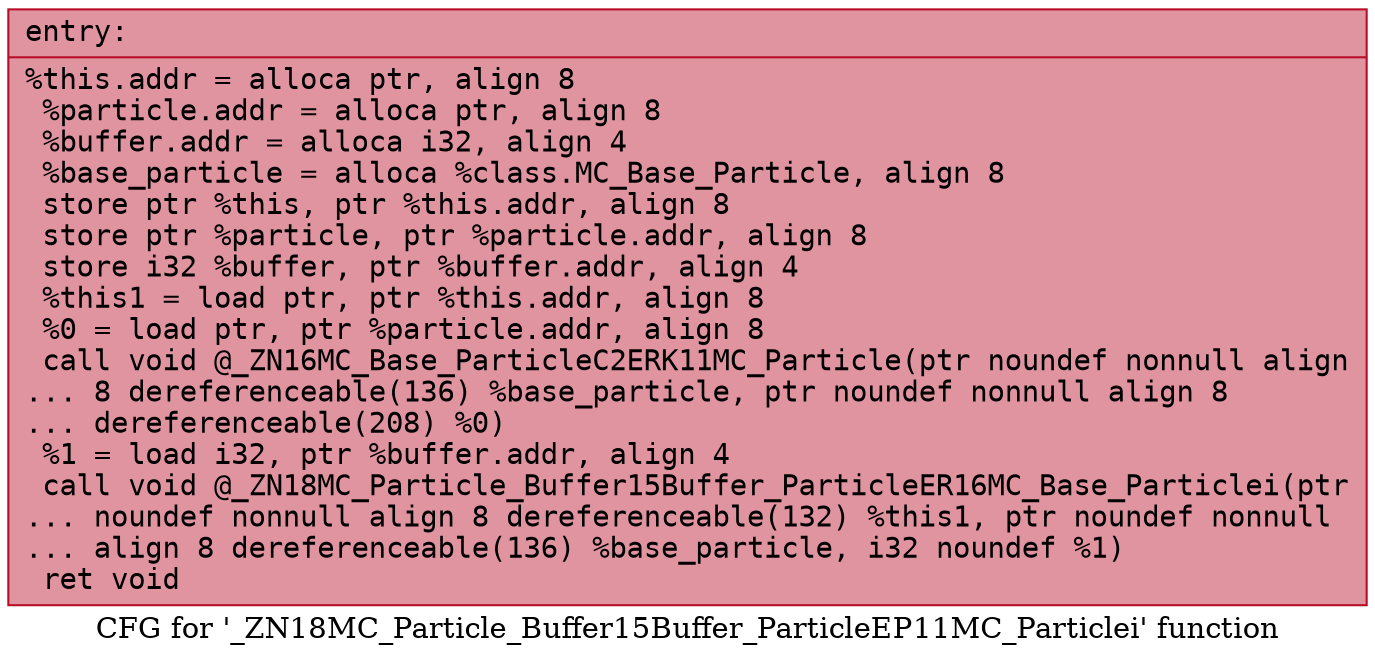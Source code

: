 digraph "CFG for '_ZN18MC_Particle_Buffer15Buffer_ParticleEP11MC_Particlei' function" {
	label="CFG for '_ZN18MC_Particle_Buffer15Buffer_ParticleEP11MC_Particlei' function";

	Node0x558b69480a40 [shape=record,color="#b70d28ff", style=filled, fillcolor="#b70d2870" fontname="Courier",label="{entry:\l|  %this.addr = alloca ptr, align 8\l  %particle.addr = alloca ptr, align 8\l  %buffer.addr = alloca i32, align 4\l  %base_particle = alloca %class.MC_Base_Particle, align 8\l  store ptr %this, ptr %this.addr, align 8\l  store ptr %particle, ptr %particle.addr, align 8\l  store i32 %buffer, ptr %buffer.addr, align 4\l  %this1 = load ptr, ptr %this.addr, align 8\l  %0 = load ptr, ptr %particle.addr, align 8\l  call void @_ZN16MC_Base_ParticleC2ERK11MC_Particle(ptr noundef nonnull align\l... 8 dereferenceable(136) %base_particle, ptr noundef nonnull align 8\l... dereferenceable(208) %0)\l  %1 = load i32, ptr %buffer.addr, align 4\l  call void @_ZN18MC_Particle_Buffer15Buffer_ParticleER16MC_Base_Particlei(ptr\l... noundef nonnull align 8 dereferenceable(132) %this1, ptr noundef nonnull\l... align 8 dereferenceable(136) %base_particle, i32 noundef %1)\l  ret void\l}"];
}
